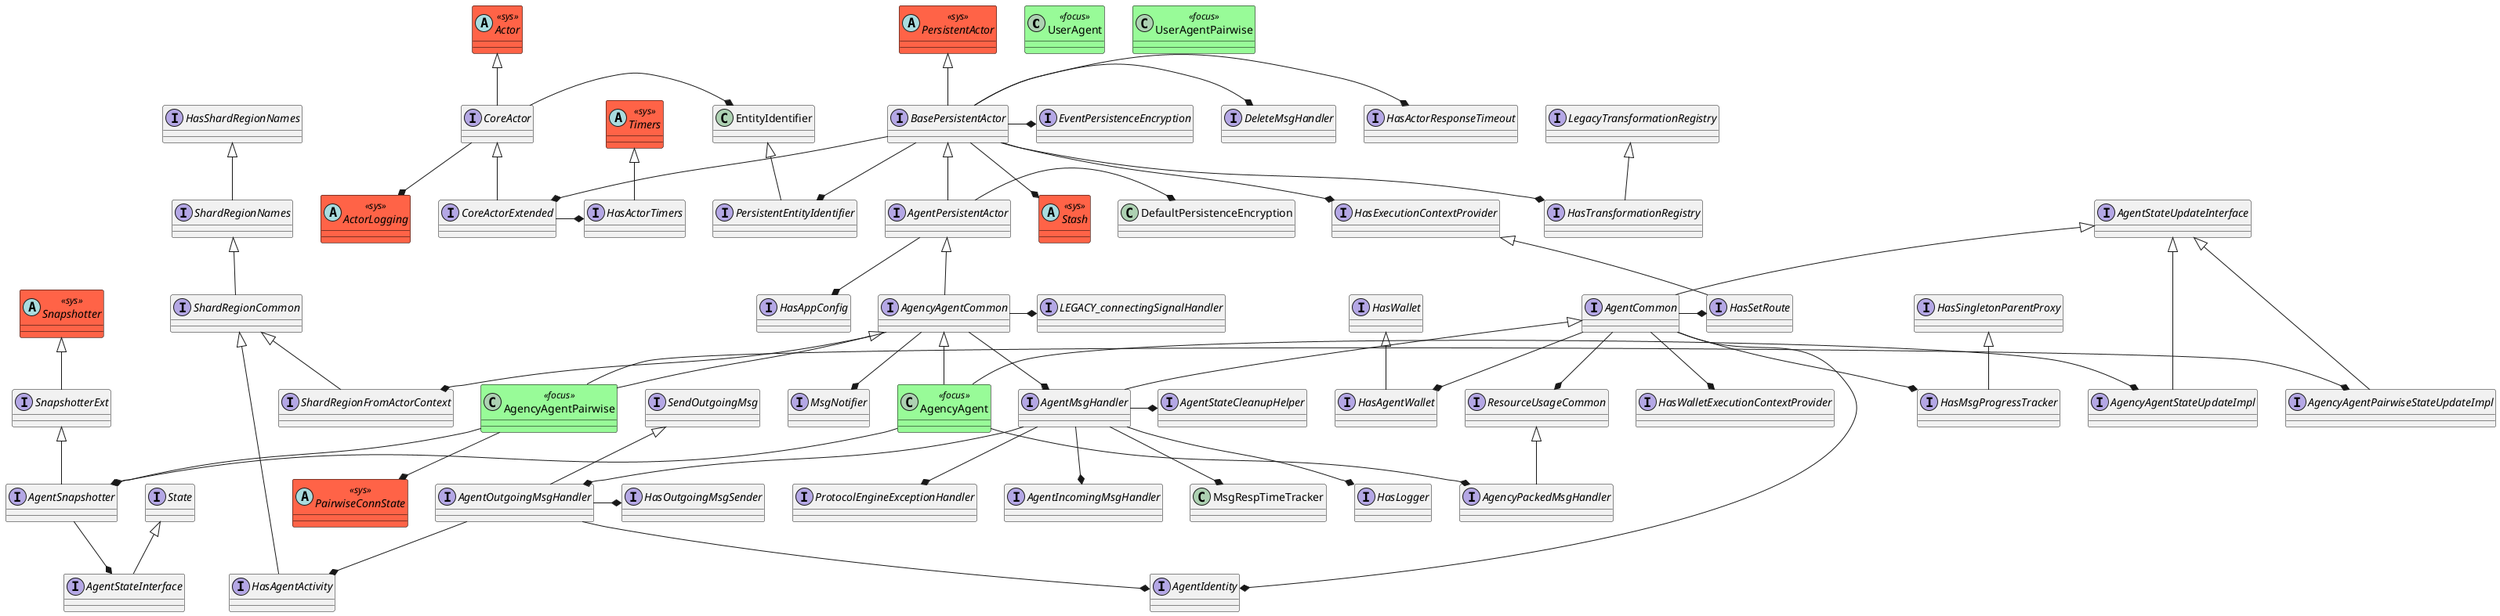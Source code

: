 @startuml
skinparam class {
    BackgroundColor<<focus>> PaleGreen
    BorderColor<<focus>> Black
    BackgroundColor<<sys>> Tomato
    BorderColor<<sys>> Black
}
class UserAgent <<focus>>
class UserAgentPairwise <<focus>>
class AgencyAgent <<focus>>
interface AgencyAgentCommon
interface AgentPersistentActor
interface BasePersistentActor
abstract class PersistentActor <<sys>>
interface EventPersistenceEncryption
interface CoreActorExtended
interface CoreActor
abstract class Actor <<sys>>
class EntityIdentifier
abstract class ActorLogging <<sys>>
interface HasActorTimers
abstract class Timers <<sys>>
interface HasActorResponseTimeout
interface DeleteMsgHandler
interface HasTransformationRegistry
interface LegacyTransformationRegistry
interface PersistentEntityIdentifier
abstract class Stash <<sys>>
interface HasExecutionContextProvider
class DefaultPersistenceEncryption
interface HasAppConfig
interface AgentMsgHandler
interface AgentCommon
interface AgentStateUpdateInterface
interface AgentIdentity
interface HasAgentWallet
interface HasWallet
interface HasSetRoute
interface HasMsgProgressTracker
interface HasSingletonParentProxy
interface ResourceUsageCommon
interface HasWalletExecutionContextProvider
interface ProtocolEngineExceptionHandler
interface AgentIncomingMsgHandler
interface AgentOutgoingMsgHandler
interface SendOutgoingMsg
interface HasOutgoingMsgSender
interface HasAgentActivity
interface ShardRegionCommon
interface ShardRegionNames
interface HasShardRegionNames
class MsgRespTimeTracker
interface AgentStateCleanupHelper
interface HasLogger
interface ShardRegionFromActorContext
interface MsgNotifier
interface LEGACY_connectingSignalHandler
interface AgencyAgentStateUpdateImpl
interface AgencyPackedMsgHandler
interface AgentSnapshotter
interface AgentStateInterface
interface State
interface SnapshotterExt
abstract class Snapshotter <<sys>>
class AgencyAgentPairwise <<focus>>
interface AgencyAgentPairwiseStateUpdateImpl
abstract class PairwiseConnState <<sys>>

AgencyAgent -up-|> AgencyAgentCommon
AgencyAgent -* AgencyAgentStateUpdateImpl
AgencyAgent -* AgencyPackedMsgHandler
AgencyAgent -down-* AgentSnapshotter
AgencyAgentCommon -up-|> AgentPersistentActor
AgencyAgentCommon --* AgentMsgHandler
AgencyAgentCommon -down-* ShardRegionFromActorContext
AgencyAgentCommon --* MsgNotifier
AgencyAgentCommon -* LEGACY_connectingSignalHandler
AgentPersistentActor -up-|> BasePersistentActor
AgentPersistentActor -* DefaultPersistenceEncryption
AgentPersistentActor --* HasAppConfig
BasePersistentActor -up-|> PersistentActor
BasePersistentActor -* EventPersistenceEncryption
BasePersistentActor --* CoreActorExtended
BasePersistentActor -* HasActorResponseTimeout
BasePersistentActor -* DeleteMsgHandler
BasePersistentActor --* HasTransformationRegistry
BasePersistentActor -* PersistentEntityIdentifier
BasePersistentActor -down-* Stash
BasePersistentActor -down-* HasExecutionContextProvider
CoreActorExtended -up-|> CoreActor
CoreActorExtended -* HasActorTimers
CoreActor -up-|> Actor
CoreActor -* EntityIdentifier
CoreActor -down-* ActorLogging
HasActorTimers -up-|> Timers
HasTransformationRegistry -up-|> LegacyTransformationRegistry
PersistentEntityIdentifier -up-|> EntityIdentifier
AgentMsgHandler -up-|> AgentCommon
AgentMsgHandler -down-* ProtocolEngineExceptionHandler
AgentMsgHandler --* AgentIncomingMsgHandler
AgentMsgHandler --* AgentOutgoingMsgHandler
AgentMsgHandler -down-* MsgRespTimeTracker
AgentMsgHandler -* AgentStateCleanupHelper
AgentMsgHandler -down-* HasLogger
AgentCommon -up-|> AgentStateUpdateInterface
AgentCommon -* AgentIdentity
AgentCommon --* HasAgentWallet
AgentCommon -* HasSetRoute
AgentCommon --* HasMsgProgressTracker
AgentCommon --* ResourceUsageCommon
AgentCommon -down-* HasWalletExecutionContextProvider
HasAgentWallet -up-|> HasWallet
HasSetRoute -up-|> HasExecutionContextProvider
HasMsgProgressTracker -up-|> HasSingletonParentProxy
AgentOutgoingMsgHandler -up-|> SendOutgoingMsg
AgentOutgoingMsgHandler -down-* AgentIdentity
AgentOutgoingMsgHandler -* HasOutgoingMsgSender
AgentOutgoingMsgHandler -down-* HasAgentActivity
HasAgentActivity -up-|> ShardRegionCommon
ShardRegionCommon -up-|> ShardRegionNames
ShardRegionNames -up-|> HasShardRegionNames
ShardRegionFromActorContext -up-|> ShardRegionCommon
AgencyAgentStateUpdateImpl -up-|> AgentStateUpdateInterface
AgencyPackedMsgHandler -up-|> ResourceUsageCommon
AgentSnapshotter --* AgentStateInterface
AgentSnapshotter -up-|> SnapshotterExt
AgentStateInterface -up-|> State
SnapshotterExt -up-|> Snapshotter
AgencyAgentPairwise -up-|> AgencyAgentCommon
AgencyAgentPairwise -* AgencyAgentPairwiseStateUpdateImpl
AgencyAgentPairwise -down-* PairwiseConnState
AgencyAgentPairwise -down-* AgentSnapshotter
AgencyAgentPairwiseStateUpdateImpl -up-|> AgentStateUpdateInterface

@enduml
